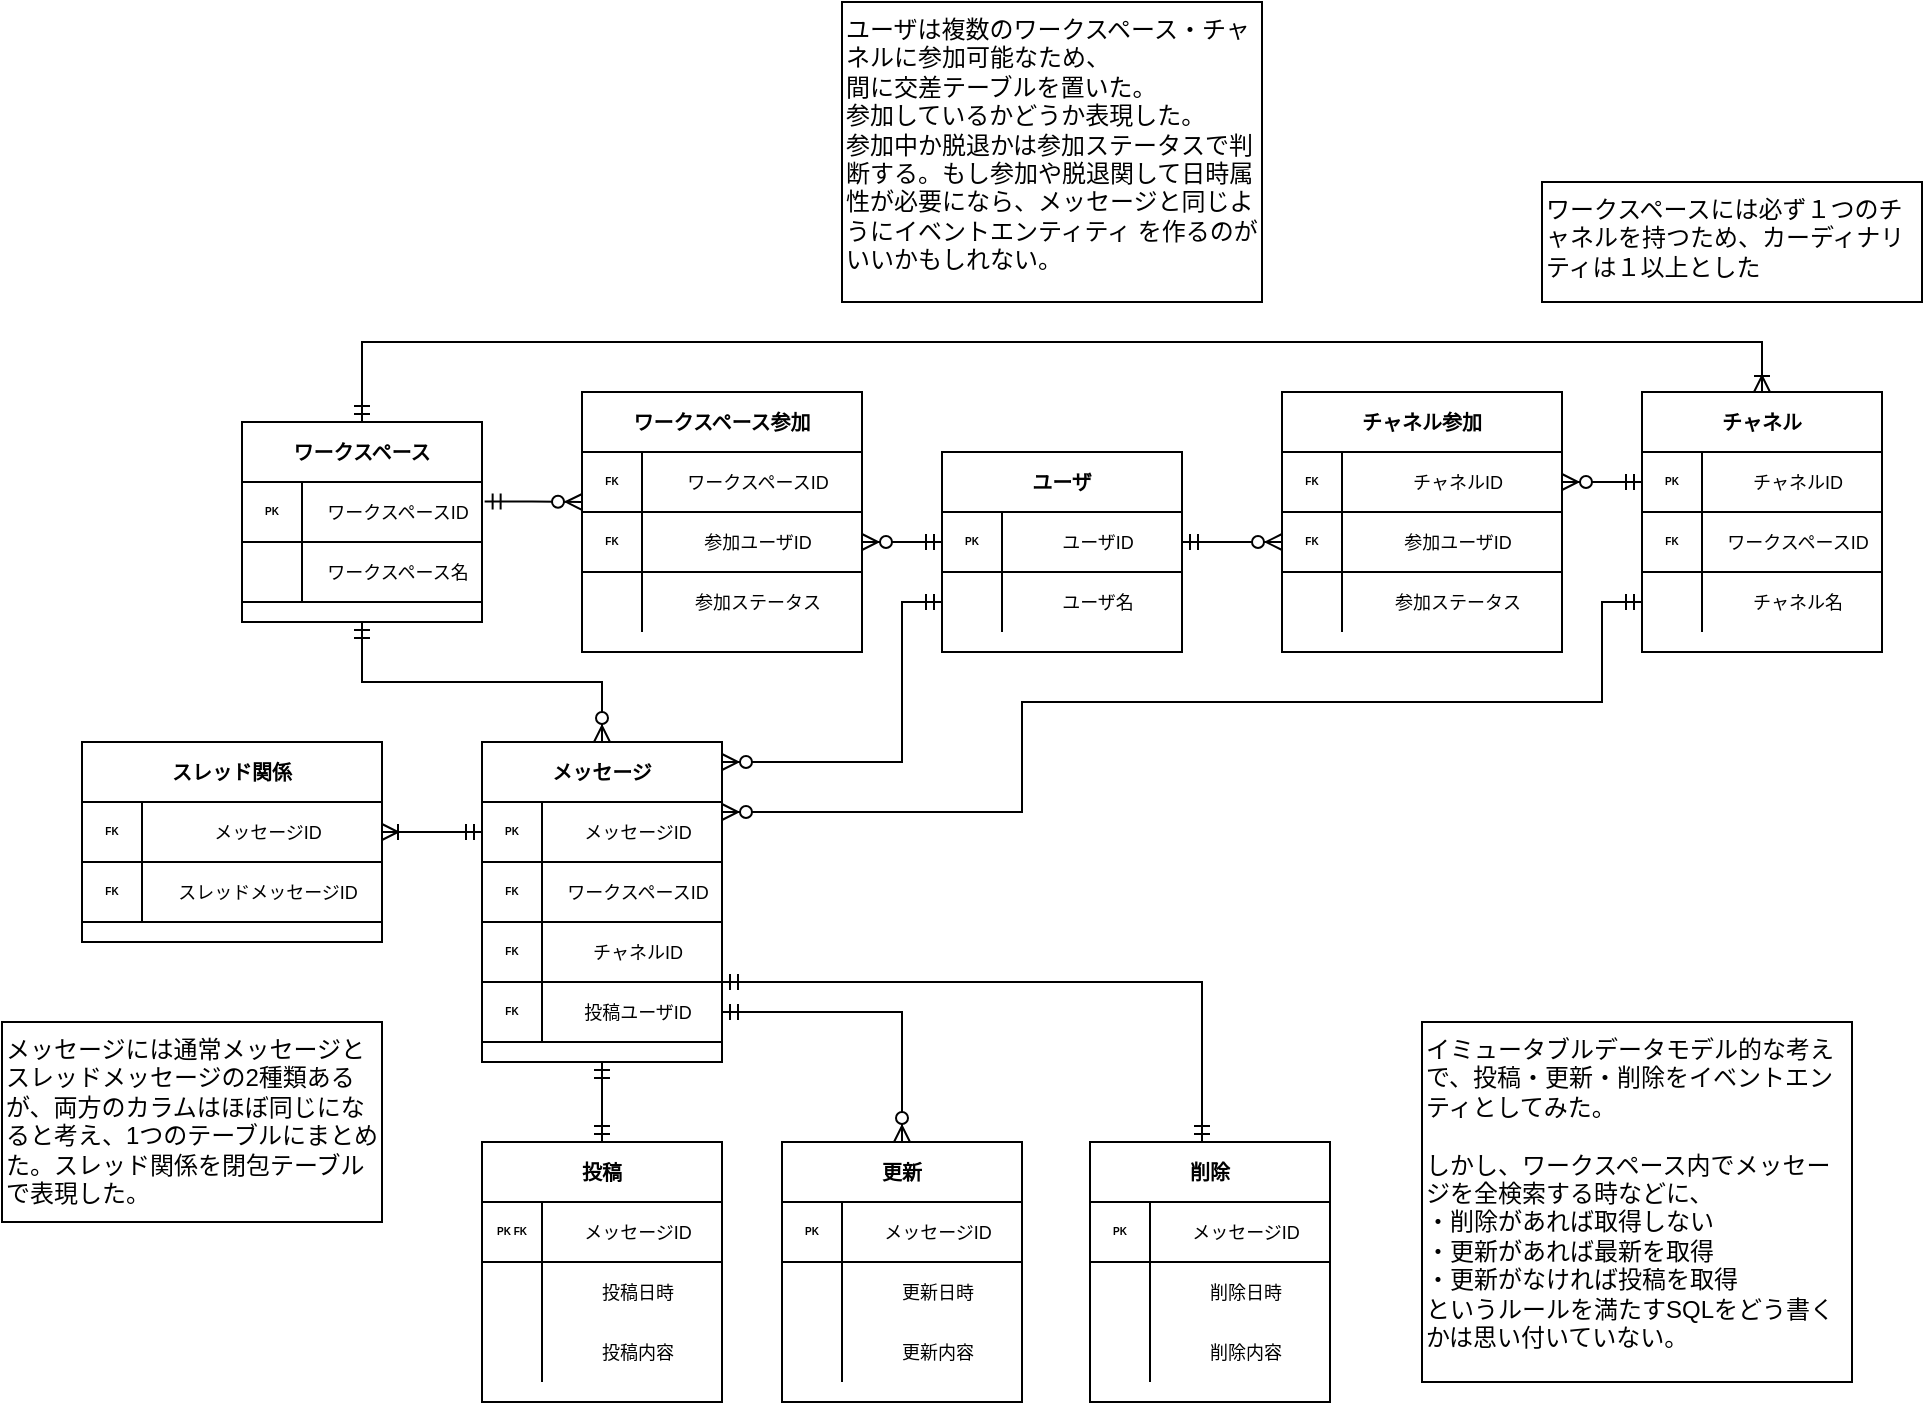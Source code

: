 <mxfile version="18.1.3" type="device"><diagram id="VzWQEuF8khyqXpDmON22" name="Page-1"><mxGraphModel dx="1940" dy="1824" grid="1" gridSize="10" guides="1" tooltips="1" connect="1" arrows="1" fold="1" page="1" pageScale="1" pageWidth="827" pageHeight="1169" math="0" shadow="0"><root><mxCell id="0"/><mxCell id="1" parent="0"/><mxCell id="t3q-S9oVA5xC2EnuXbvi-16" value="ユーザ" style="shape=table;startSize=30;container=1;collapsible=1;childLayout=tableLayout;fixedRows=1;rowLines=0;fontStyle=1;align=center;resizeLast=1;rounded=0;shadow=0;fontSize=10;strokeWidth=1;fillColor=default;gradientColor=#ffffff;gradientDirection=east;sketch=0;swimlaneLine=1;strokeColor=default;swimlaneFillColor=default;spacingTop=0;" parent="1" vertex="1"><mxGeometry x="280" y="55" width="120" height="100" as="geometry"><mxRectangle x="30" y="130" width="50" height="30" as="alternateBounds"/></mxGeometry></mxCell><mxCell id="t3q-S9oVA5xC2EnuXbvi-17" value="" style="shape=tableRow;horizontal=0;startSize=0;swimlaneHead=0;swimlaneBody=0;fillColor=none;collapsible=0;dropTarget=0;points=[[0,0.5],[1,0.5]];portConstraint=eastwest;top=0;left=0;right=0;bottom=1;rounded=0;shadow=0;fontSize=5;strokeWidth=1;align=center;" parent="t3q-S9oVA5xC2EnuXbvi-16" vertex="1"><mxGeometry y="30" width="120" height="30" as="geometry"/></mxCell><mxCell id="t3q-S9oVA5xC2EnuXbvi-18" value="PK" style="shape=partialRectangle;connectable=0;fillColor=none;top=0;left=0;bottom=0;right=0;fontStyle=1;overflow=hidden;rounded=0;shadow=0;fontSize=5;strokeWidth=1;" parent="t3q-S9oVA5xC2EnuXbvi-17" vertex="1"><mxGeometry width="30" height="30" as="geometry"><mxRectangle width="30" height="30" as="alternateBounds"/></mxGeometry></mxCell><mxCell id="t3q-S9oVA5xC2EnuXbvi-19" value="ユーザID" style="shape=partialRectangle;connectable=0;fillColor=none;top=0;left=0;bottom=0;right=0;align=center;spacingLeft=6;fontStyle=0;overflow=hidden;rounded=0;shadow=0;fontSize=9;strokeWidth=1;" parent="t3q-S9oVA5xC2EnuXbvi-17" vertex="1"><mxGeometry x="30" width="90" height="30" as="geometry"><mxRectangle width="90" height="30" as="alternateBounds"/></mxGeometry></mxCell><mxCell id="t3q-S9oVA5xC2EnuXbvi-20" value="" style="shape=tableRow;horizontal=0;startSize=0;swimlaneHead=0;swimlaneBody=0;fillColor=none;collapsible=0;dropTarget=0;points=[[0,0.5],[1,0.5]];portConstraint=eastwest;top=0;left=0;right=0;bottom=0;rounded=0;shadow=0;fontSize=5;strokeWidth=1;" parent="t3q-S9oVA5xC2EnuXbvi-16" vertex="1"><mxGeometry y="60" width="120" height="30" as="geometry"/></mxCell><mxCell id="t3q-S9oVA5xC2EnuXbvi-21" value="" style="shape=partialRectangle;connectable=0;fillColor=none;top=0;left=0;bottom=0;right=0;editable=1;overflow=hidden;rounded=0;shadow=0;fontSize=5;strokeWidth=1;" parent="t3q-S9oVA5xC2EnuXbvi-20" vertex="1"><mxGeometry width="30" height="30" as="geometry"><mxRectangle width="30" height="30" as="alternateBounds"/></mxGeometry></mxCell><mxCell id="t3q-S9oVA5xC2EnuXbvi-22" value="ユーザ名" style="shape=partialRectangle;connectable=0;fillColor=none;top=0;left=0;bottom=0;right=0;align=center;spacingLeft=6;overflow=hidden;rounded=0;shadow=0;fontSize=9;strokeWidth=1;" parent="t3q-S9oVA5xC2EnuXbvi-20" vertex="1"><mxGeometry x="30" width="90" height="30" as="geometry"><mxRectangle width="90" height="30" as="alternateBounds"/></mxGeometry></mxCell><mxCell id="t3q-S9oVA5xC2EnuXbvi-26" value="ワークスペース" style="shape=table;startSize=30;container=1;collapsible=1;childLayout=tableLayout;fixedRows=1;rowLines=0;fontStyle=1;align=center;resizeLast=1;rounded=0;shadow=0;fontSize=10;strokeWidth=1;fillColor=default;gradientColor=#ffffff;gradientDirection=east;sketch=0;swimlaneLine=1;strokeColor=default;swimlaneFillColor=default;spacingTop=0;" parent="1" vertex="1"><mxGeometry x="-70" y="40" width="120" height="100" as="geometry"><mxRectangle x="30" y="130" width="50" height="30" as="alternateBounds"/></mxGeometry></mxCell><mxCell id="t3q-S9oVA5xC2EnuXbvi-27" value="" style="shape=tableRow;horizontal=0;startSize=0;swimlaneHead=0;swimlaneBody=0;fillColor=none;collapsible=0;dropTarget=0;points=[[0,0.5],[1,0.5]];portConstraint=eastwest;top=0;left=0;right=0;bottom=1;rounded=0;shadow=0;fontSize=5;strokeWidth=1;align=center;" parent="t3q-S9oVA5xC2EnuXbvi-26" vertex="1"><mxGeometry y="30" width="120" height="30" as="geometry"/></mxCell><mxCell id="t3q-S9oVA5xC2EnuXbvi-28" value="PK" style="shape=partialRectangle;connectable=0;fillColor=none;top=0;left=0;bottom=0;right=0;fontStyle=1;overflow=hidden;rounded=0;shadow=0;fontSize=5;strokeWidth=1;" parent="t3q-S9oVA5xC2EnuXbvi-27" vertex="1"><mxGeometry width="30" height="30" as="geometry"><mxRectangle width="30" height="30" as="alternateBounds"/></mxGeometry></mxCell><mxCell id="t3q-S9oVA5xC2EnuXbvi-29" value="ワークスペースID" style="shape=partialRectangle;connectable=0;fillColor=none;top=0;left=0;bottom=0;right=0;align=center;spacingLeft=6;fontStyle=0;overflow=hidden;rounded=0;shadow=0;fontSize=9;strokeWidth=1;" parent="t3q-S9oVA5xC2EnuXbvi-27" vertex="1"><mxGeometry x="30" width="90" height="30" as="geometry"><mxRectangle width="90" height="30" as="alternateBounds"/></mxGeometry></mxCell><mxCell id="t3q-S9oVA5xC2EnuXbvi-30" style="shape=tableRow;horizontal=0;startSize=0;swimlaneHead=0;swimlaneBody=0;fillColor=none;collapsible=0;dropTarget=0;points=[[0,0.5],[1,0.5]];portConstraint=eastwest;top=0;left=0;right=0;bottom=1;rounded=0;shadow=0;fontSize=5;strokeWidth=1;align=center;" parent="t3q-S9oVA5xC2EnuXbvi-26" vertex="1"><mxGeometry y="60" width="120" height="30" as="geometry"/></mxCell><mxCell id="t3q-S9oVA5xC2EnuXbvi-31" value="" style="shape=partialRectangle;connectable=0;fillColor=none;top=0;left=0;bottom=0;right=0;fontStyle=1;overflow=hidden;rounded=0;shadow=0;fontSize=5;strokeWidth=1;" parent="t3q-S9oVA5xC2EnuXbvi-30" vertex="1"><mxGeometry width="30" height="30" as="geometry"><mxRectangle width="30" height="30" as="alternateBounds"/></mxGeometry></mxCell><mxCell id="t3q-S9oVA5xC2EnuXbvi-32" value="ワークスペース名" style="shape=partialRectangle;connectable=0;fillColor=none;top=0;left=0;bottom=0;right=0;align=center;spacingLeft=6;fontStyle=0;overflow=hidden;rounded=0;shadow=0;fontSize=9;strokeWidth=1;" parent="t3q-S9oVA5xC2EnuXbvi-30" vertex="1"><mxGeometry x="30" width="90" height="30" as="geometry"><mxRectangle width="90" height="30" as="alternateBounds"/></mxGeometry></mxCell><mxCell id="t3q-S9oVA5xC2EnuXbvi-42" value="チャネル" style="shape=table;startSize=30;container=1;collapsible=1;childLayout=tableLayout;fixedRows=1;rowLines=0;fontStyle=1;align=center;resizeLast=1;rounded=0;shadow=0;fontSize=10;strokeWidth=1;fillColor=default;gradientColor=#ffffff;gradientDirection=east;sketch=0;swimlaneLine=1;strokeColor=default;swimlaneFillColor=default;spacingTop=0;" parent="1" vertex="1"><mxGeometry x="630" y="25" width="120" height="130" as="geometry"><mxRectangle x="30" y="130" width="50" height="30" as="alternateBounds"/></mxGeometry></mxCell><mxCell id="t3q-S9oVA5xC2EnuXbvi-43" value="" style="shape=tableRow;horizontal=0;startSize=0;swimlaneHead=0;swimlaneBody=0;fillColor=none;collapsible=0;dropTarget=0;points=[[0,0.5],[1,0.5]];portConstraint=eastwest;top=0;left=0;right=0;bottom=1;rounded=0;shadow=0;fontSize=5;strokeWidth=1;align=center;" parent="t3q-S9oVA5xC2EnuXbvi-42" vertex="1"><mxGeometry y="30" width="120" height="30" as="geometry"/></mxCell><mxCell id="t3q-S9oVA5xC2EnuXbvi-44" value="PK" style="shape=partialRectangle;connectable=0;fillColor=none;top=0;left=0;bottom=0;right=0;fontStyle=1;overflow=hidden;rounded=0;shadow=0;fontSize=5;strokeWidth=1;" parent="t3q-S9oVA5xC2EnuXbvi-43" vertex="1"><mxGeometry width="30" height="30" as="geometry"><mxRectangle width="30" height="30" as="alternateBounds"/></mxGeometry></mxCell><mxCell id="t3q-S9oVA5xC2EnuXbvi-45" value="チャネルID" style="shape=partialRectangle;connectable=0;fillColor=none;top=0;left=0;bottom=0;right=0;align=center;spacingLeft=6;fontStyle=0;overflow=hidden;rounded=0;shadow=0;fontSize=9;strokeWidth=1;" parent="t3q-S9oVA5xC2EnuXbvi-43" vertex="1"><mxGeometry x="30" width="90" height="30" as="geometry"><mxRectangle width="90" height="30" as="alternateBounds"/></mxGeometry></mxCell><mxCell id="4SpFPrn1VUqxIHYEv9hC-54" value="" style="shape=tableRow;horizontal=0;startSize=0;swimlaneHead=0;swimlaneBody=0;fillColor=none;collapsible=0;dropTarget=0;points=[[0,0.5],[1,0.5]];portConstraint=eastwest;top=0;left=0;right=0;bottom=1;rounded=0;shadow=0;fontSize=5;strokeWidth=1;align=center;" parent="t3q-S9oVA5xC2EnuXbvi-42" vertex="1"><mxGeometry y="60" width="120" height="30" as="geometry"/></mxCell><mxCell id="4SpFPrn1VUqxIHYEv9hC-55" value="FK" style="shape=partialRectangle;connectable=0;fillColor=none;top=0;left=0;bottom=0;right=0;fontStyle=1;overflow=hidden;rounded=0;shadow=0;fontSize=5;strokeWidth=1;" parent="4SpFPrn1VUqxIHYEv9hC-54" vertex="1"><mxGeometry width="30" height="30" as="geometry"><mxRectangle width="30" height="30" as="alternateBounds"/></mxGeometry></mxCell><mxCell id="4SpFPrn1VUqxIHYEv9hC-56" value="ワークスペースID" style="shape=partialRectangle;connectable=0;fillColor=none;top=0;left=0;bottom=0;right=0;align=center;spacingLeft=6;fontStyle=0;overflow=hidden;rounded=0;shadow=0;fontSize=9;strokeWidth=1;" parent="4SpFPrn1VUqxIHYEv9hC-54" vertex="1"><mxGeometry x="30" width="90" height="30" as="geometry"><mxRectangle width="90" height="30" as="alternateBounds"/></mxGeometry></mxCell><mxCell id="t3q-S9oVA5xC2EnuXbvi-49" value="" style="shape=tableRow;horizontal=0;startSize=0;swimlaneHead=0;swimlaneBody=0;fillColor=none;collapsible=0;dropTarget=0;points=[[0,0.5],[1,0.5]];portConstraint=eastwest;top=0;left=0;right=0;bottom=0;rounded=0;shadow=0;fontSize=5;strokeWidth=1;" parent="t3q-S9oVA5xC2EnuXbvi-42" vertex="1"><mxGeometry y="90" width="120" height="30" as="geometry"/></mxCell><mxCell id="t3q-S9oVA5xC2EnuXbvi-50" value="" style="shape=partialRectangle;connectable=0;fillColor=none;top=0;left=0;bottom=0;right=0;editable=1;overflow=hidden;rounded=0;shadow=0;fontSize=5;strokeWidth=1;" parent="t3q-S9oVA5xC2EnuXbvi-49" vertex="1"><mxGeometry width="30" height="30" as="geometry"><mxRectangle width="30" height="30" as="alternateBounds"/></mxGeometry></mxCell><mxCell id="t3q-S9oVA5xC2EnuXbvi-51" value="チャネル名" style="shape=partialRectangle;connectable=0;fillColor=none;top=0;left=0;bottom=0;right=0;align=center;spacingLeft=6;overflow=hidden;rounded=0;shadow=0;fontSize=9;strokeWidth=1;" parent="t3q-S9oVA5xC2EnuXbvi-49" vertex="1"><mxGeometry x="30" width="90" height="30" as="geometry"><mxRectangle width="90" height="30" as="alternateBounds"/></mxGeometry></mxCell><mxCell id="4SpFPrn1VUqxIHYEv9hC-25" value="メッセージ" style="shape=table;startSize=30;container=1;collapsible=1;childLayout=tableLayout;fixedRows=1;rowLines=0;fontStyle=1;align=center;resizeLast=1;rounded=0;shadow=0;fontSize=10;strokeWidth=1;fillColor=default;gradientColor=#ffffff;gradientDirection=east;sketch=0;swimlaneLine=1;strokeColor=default;swimlaneFillColor=default;spacingTop=0;right=0;" parent="1" vertex="1"><mxGeometry x="50" y="200" width="120" height="160" as="geometry"><mxRectangle x="30" y="130" width="50" height="30" as="alternateBounds"/></mxGeometry></mxCell><mxCell id="4SpFPrn1VUqxIHYEv9hC-26" value="" style="shape=tableRow;horizontal=0;startSize=0;swimlaneHead=0;swimlaneBody=0;fillColor=none;collapsible=0;dropTarget=0;points=[[0,0.5],[1,0.5]];portConstraint=eastwest;top=0;left=0;right=0;bottom=1;rounded=0;shadow=0;fontSize=5;strokeWidth=1;align=center;" parent="4SpFPrn1VUqxIHYEv9hC-25" vertex="1"><mxGeometry y="30" width="120" height="30" as="geometry"/></mxCell><mxCell id="4SpFPrn1VUqxIHYEv9hC-27" value="PK" style="shape=partialRectangle;connectable=0;fillColor=none;top=0;left=0;bottom=0;right=0;fontStyle=1;overflow=hidden;rounded=0;shadow=0;fontSize=5;strokeWidth=1;" parent="4SpFPrn1VUqxIHYEv9hC-26" vertex="1"><mxGeometry width="30" height="30" as="geometry"><mxRectangle width="30" height="30" as="alternateBounds"/></mxGeometry></mxCell><mxCell id="4SpFPrn1VUqxIHYEv9hC-28" value="メッセージID" style="shape=partialRectangle;connectable=0;fillColor=none;top=0;left=0;bottom=0;right=0;align=center;spacingLeft=6;fontStyle=0;overflow=hidden;rounded=0;shadow=0;fontSize=9;strokeWidth=1;" parent="4SpFPrn1VUqxIHYEv9hC-26" vertex="1"><mxGeometry x="30" width="90" height="30" as="geometry"><mxRectangle width="90" height="30" as="alternateBounds"/></mxGeometry></mxCell><mxCell id="4SpFPrn1VUqxIHYEv9hC-47" value="" style="shape=tableRow;horizontal=0;startSize=0;swimlaneHead=0;swimlaneBody=0;fillColor=none;collapsible=0;dropTarget=0;points=[[0,0.5],[1,0.5]];portConstraint=eastwest;top=0;left=0;right=0;bottom=1;rounded=0;shadow=0;fontSize=5;strokeWidth=1;align=center;" parent="4SpFPrn1VUqxIHYEv9hC-25" vertex="1"><mxGeometry y="60" width="120" height="30" as="geometry"/></mxCell><mxCell id="4SpFPrn1VUqxIHYEv9hC-48" value="FK" style="shape=partialRectangle;connectable=0;fillColor=none;top=0;left=0;bottom=0;right=0;fontStyle=1;overflow=hidden;rounded=0;shadow=0;fontSize=5;strokeWidth=1;" parent="4SpFPrn1VUqxIHYEv9hC-47" vertex="1"><mxGeometry width="30" height="30" as="geometry"><mxRectangle width="30" height="30" as="alternateBounds"/></mxGeometry></mxCell><mxCell id="4SpFPrn1VUqxIHYEv9hC-49" value="ワークスペースID" style="shape=partialRectangle;connectable=0;fillColor=none;top=0;left=0;bottom=0;right=0;align=center;spacingLeft=6;fontStyle=0;overflow=hidden;rounded=0;shadow=0;fontSize=9;strokeWidth=1;" parent="4SpFPrn1VUqxIHYEv9hC-47" vertex="1"><mxGeometry x="30" width="90" height="30" as="geometry"><mxRectangle width="90" height="30" as="alternateBounds"/></mxGeometry></mxCell><mxCell id="4SpFPrn1VUqxIHYEv9hC-50" value="" style="shape=tableRow;horizontal=0;startSize=0;swimlaneHead=0;swimlaneBody=0;fillColor=none;collapsible=0;dropTarget=0;points=[[0,0.5],[1,0.5]];portConstraint=eastwest;top=0;left=0;right=0;bottom=1;rounded=0;shadow=0;fontSize=5;strokeWidth=1;align=center;" parent="4SpFPrn1VUqxIHYEv9hC-25" vertex="1"><mxGeometry y="90" width="120" height="30" as="geometry"/></mxCell><mxCell id="4SpFPrn1VUqxIHYEv9hC-51" value="FK" style="shape=partialRectangle;connectable=0;fillColor=none;top=0;left=0;bottom=0;right=0;fontStyle=1;overflow=hidden;rounded=0;shadow=0;fontSize=5;strokeWidth=1;" parent="4SpFPrn1VUqxIHYEv9hC-50" vertex="1"><mxGeometry width="30" height="30" as="geometry"><mxRectangle width="30" height="30" as="alternateBounds"/></mxGeometry></mxCell><mxCell id="4SpFPrn1VUqxIHYEv9hC-52" value="チャネルID" style="shape=partialRectangle;connectable=0;fillColor=none;top=0;left=0;bottom=0;right=0;align=center;spacingLeft=6;fontStyle=0;overflow=hidden;rounded=0;shadow=0;fontSize=9;strokeWidth=1;" parent="4SpFPrn1VUqxIHYEv9hC-50" vertex="1"><mxGeometry x="30" width="90" height="30" as="geometry"><mxRectangle width="90" height="30" as="alternateBounds"/></mxGeometry></mxCell><mxCell id="4SpFPrn1VUqxIHYEv9hC-29" style="shape=tableRow;horizontal=0;startSize=0;swimlaneHead=0;swimlaneBody=0;fillColor=none;collapsible=0;dropTarget=0;points=[[0,0.5],[1,0.5]];portConstraint=eastwest;top=0;left=0;right=0;bottom=1;rounded=0;shadow=0;fontSize=5;strokeWidth=1;align=center;" parent="4SpFPrn1VUqxIHYEv9hC-25" vertex="1"><mxGeometry y="120" width="120" height="30" as="geometry"/></mxCell><mxCell id="4SpFPrn1VUqxIHYEv9hC-30" value="FK" style="shape=partialRectangle;connectable=0;fillColor=none;top=0;left=0;bottom=0;right=0;fontStyle=1;overflow=hidden;rounded=0;shadow=0;fontSize=5;strokeWidth=1;" parent="4SpFPrn1VUqxIHYEv9hC-29" vertex="1"><mxGeometry width="30" height="30" as="geometry"><mxRectangle width="30" height="30" as="alternateBounds"/></mxGeometry></mxCell><mxCell id="4SpFPrn1VUqxIHYEv9hC-31" value="投稿ユーザID" style="shape=partialRectangle;connectable=0;fillColor=none;top=0;left=0;bottom=0;right=0;align=center;spacingLeft=6;fontStyle=0;overflow=hidden;rounded=0;shadow=0;fontSize=9;strokeWidth=1;" parent="4SpFPrn1VUqxIHYEv9hC-29" vertex="1"><mxGeometry x="30" width="90" height="30" as="geometry"><mxRectangle width="90" height="30" as="alternateBounds"/></mxGeometry></mxCell><mxCell id="4SpFPrn1VUqxIHYEv9hC-57" value="ワークスペース参加" style="shape=table;startSize=30;container=1;collapsible=1;childLayout=tableLayout;fixedRows=1;rowLines=0;fontStyle=1;align=center;resizeLast=1;rounded=0;shadow=0;fontSize=10;strokeWidth=1;fillColor=default;gradientColor=#ffffff;gradientDirection=east;sketch=0;swimlaneLine=1;strokeColor=default;swimlaneFillColor=default;spacingTop=0;" parent="1" vertex="1"><mxGeometry x="100" y="25" width="140" height="130" as="geometry"><mxRectangle x="30" y="130" width="50" height="30" as="alternateBounds"/></mxGeometry></mxCell><mxCell id="4SpFPrn1VUqxIHYEv9hC-73" value="" style="shape=tableRow;horizontal=0;startSize=0;swimlaneHead=0;swimlaneBody=0;fillColor=none;collapsible=0;dropTarget=0;points=[[0,0.5],[1,0.5]];portConstraint=eastwest;top=0;left=0;right=0;bottom=1;rounded=0;shadow=0;fontSize=5;strokeWidth=1;align=center;" parent="4SpFPrn1VUqxIHYEv9hC-57" vertex="1"><mxGeometry y="30" width="140" height="30" as="geometry"/></mxCell><mxCell id="4SpFPrn1VUqxIHYEv9hC-74" value="FK" style="shape=partialRectangle;connectable=0;fillColor=none;top=0;left=0;bottom=0;right=0;fontStyle=1;overflow=hidden;rounded=0;shadow=0;fontSize=5;strokeWidth=1;" parent="4SpFPrn1VUqxIHYEv9hC-73" vertex="1"><mxGeometry width="30" height="30" as="geometry"><mxRectangle width="30" height="30" as="alternateBounds"/></mxGeometry></mxCell><mxCell id="4SpFPrn1VUqxIHYEv9hC-75" value="ワークスペースID" style="shape=partialRectangle;connectable=0;fillColor=none;top=0;left=0;bottom=0;right=0;align=center;spacingLeft=6;fontStyle=0;overflow=hidden;rounded=0;shadow=0;fontSize=9;strokeWidth=1;" parent="4SpFPrn1VUqxIHYEv9hC-73" vertex="1"><mxGeometry x="30" width="110" height="30" as="geometry"><mxRectangle width="110" height="30" as="alternateBounds"/></mxGeometry></mxCell><mxCell id="4SpFPrn1VUqxIHYEv9hC-58" value="" style="shape=tableRow;horizontal=0;startSize=0;swimlaneHead=0;swimlaneBody=0;fillColor=none;collapsible=0;dropTarget=0;points=[[0,0.5],[1,0.5]];portConstraint=eastwest;top=0;left=0;right=0;bottom=1;rounded=0;shadow=0;fontSize=5;strokeWidth=1;align=center;" parent="4SpFPrn1VUqxIHYEv9hC-57" vertex="1"><mxGeometry y="60" width="140" height="30" as="geometry"/></mxCell><mxCell id="4SpFPrn1VUqxIHYEv9hC-59" value="FK" style="shape=partialRectangle;connectable=0;fillColor=none;top=0;left=0;bottom=0;right=0;fontStyle=1;overflow=hidden;rounded=0;shadow=0;fontSize=5;strokeWidth=1;" parent="4SpFPrn1VUqxIHYEv9hC-58" vertex="1"><mxGeometry width="30" height="30" as="geometry"><mxRectangle width="30" height="30" as="alternateBounds"/></mxGeometry></mxCell><mxCell id="4SpFPrn1VUqxIHYEv9hC-60" value="参加ユーザID" style="shape=partialRectangle;connectable=0;fillColor=none;top=0;left=0;bottom=0;right=0;align=center;spacingLeft=6;fontStyle=0;overflow=hidden;rounded=0;shadow=0;fontSize=9;strokeWidth=1;" parent="4SpFPrn1VUqxIHYEv9hC-58" vertex="1"><mxGeometry x="30" width="110" height="30" as="geometry"><mxRectangle width="110" height="30" as="alternateBounds"/></mxGeometry></mxCell><mxCell id="4SpFPrn1VUqxIHYEv9hC-64" value="" style="shape=tableRow;horizontal=0;startSize=0;swimlaneHead=0;swimlaneBody=0;fillColor=none;collapsible=0;dropTarget=0;points=[[0,0.5],[1,0.5]];portConstraint=eastwest;top=0;left=0;right=0;bottom=0;rounded=0;shadow=0;fontSize=5;strokeWidth=1;" parent="4SpFPrn1VUqxIHYEv9hC-57" vertex="1"><mxGeometry y="90" width="140" height="30" as="geometry"/></mxCell><mxCell id="4SpFPrn1VUqxIHYEv9hC-65" value="" style="shape=partialRectangle;connectable=0;fillColor=none;top=0;left=0;bottom=0;right=0;editable=1;overflow=hidden;rounded=0;shadow=0;fontSize=5;strokeWidth=1;" parent="4SpFPrn1VUqxIHYEv9hC-64" vertex="1"><mxGeometry width="30" height="30" as="geometry"><mxRectangle width="30" height="30" as="alternateBounds"/></mxGeometry></mxCell><mxCell id="4SpFPrn1VUqxIHYEv9hC-66" value="参加ステータス" style="shape=partialRectangle;connectable=0;fillColor=none;top=0;left=0;bottom=0;right=0;align=center;spacingLeft=6;overflow=hidden;rounded=0;shadow=0;fontSize=9;strokeWidth=1;" parent="4SpFPrn1VUqxIHYEv9hC-64" vertex="1"><mxGeometry x="30" width="110" height="30" as="geometry"><mxRectangle width="110" height="30" as="alternateBounds"/></mxGeometry></mxCell><mxCell id="4SpFPrn1VUqxIHYEv9hC-78" value="チャネル参加" style="shape=table;startSize=30;container=1;collapsible=1;childLayout=tableLayout;fixedRows=1;rowLines=0;fontStyle=1;align=center;resizeLast=1;rounded=0;shadow=0;fontSize=10;strokeWidth=1;fillColor=default;gradientColor=#ffffff;gradientDirection=east;sketch=0;swimlaneLine=1;strokeColor=default;swimlaneFillColor=default;spacingTop=0;" parent="1" vertex="1"><mxGeometry x="450" y="25" width="140" height="130" as="geometry"><mxRectangle x="30" y="130" width="50" height="30" as="alternateBounds"/></mxGeometry></mxCell><mxCell id="4SpFPrn1VUqxIHYEv9hC-79" value="" style="shape=tableRow;horizontal=0;startSize=0;swimlaneHead=0;swimlaneBody=0;fillColor=none;collapsible=0;dropTarget=0;points=[[0,0.5],[1,0.5]];portConstraint=eastwest;top=0;left=0;right=0;bottom=1;rounded=0;shadow=0;fontSize=5;strokeWidth=1;align=center;" parent="4SpFPrn1VUqxIHYEv9hC-78" vertex="1"><mxGeometry y="30" width="140" height="30" as="geometry"/></mxCell><mxCell id="4SpFPrn1VUqxIHYEv9hC-80" value="FK" style="shape=partialRectangle;connectable=0;fillColor=none;top=0;left=0;bottom=0;right=0;fontStyle=1;overflow=hidden;rounded=0;shadow=0;fontSize=5;strokeWidth=1;" parent="4SpFPrn1VUqxIHYEv9hC-79" vertex="1"><mxGeometry width="30" height="30" as="geometry"><mxRectangle width="30" height="30" as="alternateBounds"/></mxGeometry></mxCell><mxCell id="4SpFPrn1VUqxIHYEv9hC-81" value="チャネルID" style="shape=partialRectangle;connectable=0;fillColor=none;top=0;left=0;bottom=0;right=0;align=center;spacingLeft=6;fontStyle=0;overflow=hidden;rounded=0;shadow=0;fontSize=9;strokeWidth=1;" parent="4SpFPrn1VUqxIHYEv9hC-79" vertex="1"><mxGeometry x="30" width="110" height="30" as="geometry"><mxRectangle width="110" height="30" as="alternateBounds"/></mxGeometry></mxCell><mxCell id="4SpFPrn1VUqxIHYEv9hC-82" value="" style="shape=tableRow;horizontal=0;startSize=0;swimlaneHead=0;swimlaneBody=0;fillColor=none;collapsible=0;dropTarget=0;points=[[0,0.5],[1,0.5]];portConstraint=eastwest;top=0;left=0;right=0;bottom=1;rounded=0;shadow=0;fontSize=5;strokeWidth=1;align=center;" parent="4SpFPrn1VUqxIHYEv9hC-78" vertex="1"><mxGeometry y="60" width="140" height="30" as="geometry"/></mxCell><mxCell id="4SpFPrn1VUqxIHYEv9hC-83" value="FK" style="shape=partialRectangle;connectable=0;fillColor=none;top=0;left=0;bottom=0;right=0;fontStyle=1;overflow=hidden;rounded=0;shadow=0;fontSize=5;strokeWidth=1;" parent="4SpFPrn1VUqxIHYEv9hC-82" vertex="1"><mxGeometry width="30" height="30" as="geometry"><mxRectangle width="30" height="30" as="alternateBounds"/></mxGeometry></mxCell><mxCell id="4SpFPrn1VUqxIHYEv9hC-84" value="参加ユーザID" style="shape=partialRectangle;connectable=0;fillColor=none;top=0;left=0;bottom=0;right=0;align=center;spacingLeft=6;fontStyle=0;overflow=hidden;rounded=0;shadow=0;fontSize=9;strokeWidth=1;" parent="4SpFPrn1VUqxIHYEv9hC-82" vertex="1"><mxGeometry x="30" width="110" height="30" as="geometry"><mxRectangle width="110" height="30" as="alternateBounds"/></mxGeometry></mxCell><mxCell id="4SpFPrn1VUqxIHYEv9hC-88" value="" style="shape=tableRow;horizontal=0;startSize=0;swimlaneHead=0;swimlaneBody=0;fillColor=none;collapsible=0;dropTarget=0;points=[[0,0.5],[1,0.5]];portConstraint=eastwest;top=0;left=0;right=0;bottom=0;rounded=0;shadow=0;fontSize=5;strokeWidth=1;" parent="4SpFPrn1VUqxIHYEv9hC-78" vertex="1"><mxGeometry y="90" width="140" height="30" as="geometry"/></mxCell><mxCell id="4SpFPrn1VUqxIHYEv9hC-89" value="" style="shape=partialRectangle;connectable=0;fillColor=none;top=0;left=0;bottom=0;right=0;editable=1;overflow=hidden;rounded=0;shadow=0;fontSize=5;strokeWidth=1;" parent="4SpFPrn1VUqxIHYEv9hC-88" vertex="1"><mxGeometry width="30" height="30" as="geometry"><mxRectangle width="30" height="30" as="alternateBounds"/></mxGeometry></mxCell><mxCell id="4SpFPrn1VUqxIHYEv9hC-90" value="参加ステータス" style="shape=partialRectangle;connectable=0;fillColor=none;top=0;left=0;bottom=0;right=0;align=center;spacingLeft=6;overflow=hidden;rounded=0;shadow=0;fontSize=9;strokeWidth=1;" parent="4SpFPrn1VUqxIHYEv9hC-88" vertex="1"><mxGeometry x="30" width="110" height="30" as="geometry"><mxRectangle width="110" height="30" as="alternateBounds"/></mxGeometry></mxCell><mxCell id="4SpFPrn1VUqxIHYEv9hC-146" value="ユーザは複数のワークスペース・チャネルに参加可能なため、&lt;br&gt;間に交差テーブルを置いた。&lt;br&gt;参加しているかどうか表現した。&lt;br&gt;参加中か脱退かは参加ステータスで判断する。もし参加や脱退関して日時属性が必要になら、メッセージと同じようにイベントエンティティ を作るのがいいかもしれない。" style="rounded=0;whiteSpace=wrap;html=1;labelBorderColor=none;strokeColor=default;strokeWidth=1;fillColor=#FFFFFF;align=left;verticalAlign=top;perimeterSpacing=0;" parent="1" vertex="1"><mxGeometry x="230" y="-170" width="210" height="150" as="geometry"/></mxCell><mxCell id="4SpFPrn1VUqxIHYEv9hC-147" value="" style="edgeStyle=orthogonalEdgeStyle;fontSize=12;html=1;endArrow=ERzeroToMany;startArrow=ERmandOne;rounded=0;shadow=0;elbow=vertical;entryX=1;entryY=0.5;entryDx=0;entryDy=0;exitX=0;exitY=0.5;exitDx=0;exitDy=0;" parent="1" source="t3q-S9oVA5xC2EnuXbvi-17" target="4SpFPrn1VUqxIHYEv9hC-58" edge="1"><mxGeometry width="100" height="100" relative="1" as="geometry"><mxPoint x="110" y="260" as="sourcePoint"/><mxPoint x="210" y="160" as="targetPoint"/><Array as="points"><mxPoint x="270" y="100"/><mxPoint x="270" y="100"/></Array></mxGeometry></mxCell><mxCell id="4SpFPrn1VUqxIHYEv9hC-148" value="" style="edgeStyle=orthogonalEdgeStyle;fontSize=12;html=1;endArrow=ERzeroToMany;startArrow=ERmandOne;rounded=0;shadow=0;elbow=vertical;entryX=0;entryY=0.833;entryDx=0;entryDy=0;entryPerimeter=0;exitX=1.011;exitY=0.326;exitDx=0;exitDy=0;exitPerimeter=0;" parent="1" source="t3q-S9oVA5xC2EnuXbvi-27" target="4SpFPrn1VUqxIHYEv9hC-73" edge="1"><mxGeometry width="100" height="100" relative="1" as="geometry"><mxPoint x="80" y="80" as="sourcePoint"/><mxPoint x="2.1" y="-31.99" as="targetPoint"/></mxGeometry></mxCell><mxCell id="4SpFPrn1VUqxIHYEv9hC-150" value="" style="edgeStyle=orthogonalEdgeStyle;fontSize=12;html=1;endArrow=ERzeroToMany;startArrow=ERmandOne;rounded=0;shadow=0;elbow=vertical;entryX=0;entryY=0.5;entryDx=0;entryDy=0;exitX=1;exitY=0.5;exitDx=0;exitDy=0;" parent="1" source="t3q-S9oVA5xC2EnuXbvi-17" target="4SpFPrn1VUqxIHYEv9hC-82" edge="1"><mxGeometry width="100" height="100" relative="1" as="geometry"><mxPoint x="298.32" y="273.07" as="sourcePoint"/><mxPoint x="220.0" y="190.0" as="targetPoint"/></mxGeometry></mxCell><mxCell id="4SpFPrn1VUqxIHYEv9hC-97" value="スレッド関係" style="shape=table;startSize=30;container=1;collapsible=1;childLayout=tableLayout;fixedRows=1;rowLines=0;fontStyle=1;align=center;resizeLast=1;rounded=0;shadow=0;fontSize=10;strokeWidth=1;fillColor=default;gradientColor=#ffffff;gradientDirection=east;sketch=0;swimlaneLine=1;strokeColor=default;swimlaneFillColor=default;spacingTop=0;right=0;" parent="1" vertex="1"><mxGeometry x="-150" y="200" width="150" height="100" as="geometry"><mxRectangle x="30" y="130" width="50" height="30" as="alternateBounds"/></mxGeometry></mxCell><mxCell id="4SpFPrn1VUqxIHYEv9hC-98" value="" style="shape=tableRow;horizontal=0;startSize=0;swimlaneHead=0;swimlaneBody=0;fillColor=none;collapsible=0;dropTarget=0;points=[[0,0.5],[1,0.5]];portConstraint=eastwest;top=0;left=0;right=0;bottom=1;rounded=0;shadow=0;fontSize=5;strokeWidth=1;align=center;" parent="4SpFPrn1VUqxIHYEv9hC-97" vertex="1"><mxGeometry y="30" width="150" height="30" as="geometry"/></mxCell><mxCell id="4SpFPrn1VUqxIHYEv9hC-99" value="FK" style="shape=partialRectangle;connectable=0;fillColor=none;top=0;left=0;bottom=0;right=0;fontStyle=1;overflow=hidden;rounded=0;shadow=0;fontSize=5;strokeWidth=1;" parent="4SpFPrn1VUqxIHYEv9hC-98" vertex="1"><mxGeometry width="30" height="30" as="geometry"><mxRectangle width="30" height="30" as="alternateBounds"/></mxGeometry></mxCell><mxCell id="4SpFPrn1VUqxIHYEv9hC-100" value="メッセージID" style="shape=partialRectangle;connectable=0;fillColor=none;top=0;left=0;bottom=0;right=0;align=center;spacingLeft=6;fontStyle=0;overflow=hidden;rounded=0;shadow=0;fontSize=9;strokeWidth=1;" parent="4SpFPrn1VUqxIHYEv9hC-98" vertex="1"><mxGeometry x="30" width="120" height="30" as="geometry"><mxRectangle width="120" height="30" as="alternateBounds"/></mxGeometry></mxCell><mxCell id="4SpFPrn1VUqxIHYEv9hC-107" style="shape=tableRow;horizontal=0;startSize=0;swimlaneHead=0;swimlaneBody=0;fillColor=none;collapsible=0;dropTarget=0;points=[[0,0.5],[1,0.5]];portConstraint=eastwest;top=0;left=0;right=0;bottom=1;rounded=0;shadow=0;fontSize=5;strokeWidth=1;align=center;" parent="4SpFPrn1VUqxIHYEv9hC-97" vertex="1"><mxGeometry y="60" width="150" height="30" as="geometry"/></mxCell><mxCell id="4SpFPrn1VUqxIHYEv9hC-108" value="FK" style="shape=partialRectangle;connectable=0;fillColor=none;top=0;left=0;bottom=0;right=0;fontStyle=1;overflow=hidden;rounded=0;shadow=0;fontSize=5;strokeWidth=1;" parent="4SpFPrn1VUqxIHYEv9hC-107" vertex="1"><mxGeometry width="30" height="30" as="geometry"><mxRectangle width="30" height="30" as="alternateBounds"/></mxGeometry></mxCell><mxCell id="4SpFPrn1VUqxIHYEv9hC-109" value="スレッドメッセージID" style="shape=partialRectangle;connectable=0;fillColor=none;top=0;left=0;bottom=0;right=0;align=center;spacingLeft=6;fontStyle=0;overflow=hidden;rounded=0;shadow=0;fontSize=9;strokeWidth=1;" parent="4SpFPrn1VUqxIHYEv9hC-107" vertex="1"><mxGeometry x="30" width="120" height="30" as="geometry"><mxRectangle width="120" height="30" as="alternateBounds"/></mxGeometry></mxCell><mxCell id="4SpFPrn1VUqxIHYEv9hC-153" value="" style="edgeStyle=orthogonalEdgeStyle;fontSize=12;html=1;endArrow=ERzeroToMany;startArrow=ERmandOne;rounded=0;shadow=0;elbow=vertical;entryX=1;entryY=0.5;entryDx=0;entryDy=0;exitX=0;exitY=0.5;exitDx=0;exitDy=0;" parent="1" source="t3q-S9oVA5xC2EnuXbvi-43" target="4SpFPrn1VUqxIHYEv9hC-79" edge="1"><mxGeometry width="100" height="100" relative="1" as="geometry"><mxPoint x="610" y="80" as="sourcePoint"/><mxPoint x="660" y="80" as="targetPoint"/></mxGeometry></mxCell><mxCell id="4SpFPrn1VUqxIHYEv9hC-155" value="" style="edgeStyle=orthogonalEdgeStyle;fontSize=12;html=1;endArrow=ERzeroToMany;startArrow=ERmandOne;rounded=0;shadow=0;elbow=vertical;exitX=0.5;exitY=1;exitDx=0;exitDy=0;" parent="1" source="t3q-S9oVA5xC2EnuXbvi-26" target="4SpFPrn1VUqxIHYEv9hC-25" edge="1"><mxGeometry width="100" height="100" relative="1" as="geometry"><mxPoint x="-9.98" y="149.78" as="sourcePoint"/><mxPoint x="38.7" y="149.99" as="targetPoint"/><Array as="points"><mxPoint x="-10" y="170"/><mxPoint x="110" y="170"/></Array></mxGeometry></mxCell><mxCell id="4SpFPrn1VUqxIHYEv9hC-157" value="" style="edgeStyle=orthogonalEdgeStyle;fontSize=12;html=1;endArrow=ERzeroToMany;startArrow=ERmandOne;rounded=0;shadow=0;elbow=vertical;" parent="1" source="t3q-S9oVA5xC2EnuXbvi-20" target="4SpFPrn1VUqxIHYEv9hC-25" edge="1"><mxGeometry width="100" height="100" relative="1" as="geometry"><mxPoint x="320" y="180" as="sourcePoint"/><mxPoint x="290" y="150" as="targetPoint"/><Array as="points"><mxPoint x="260" y="130"/><mxPoint x="260" y="210"/></Array></mxGeometry></mxCell><mxCell id="4SpFPrn1VUqxIHYEv9hC-158" value="" style="edgeStyle=orthogonalEdgeStyle;fontSize=12;html=1;endArrow=ERzeroToMany;startArrow=ERmandOne;rounded=0;shadow=0;elbow=vertical;" parent="1" source="t3q-S9oVA5xC2EnuXbvi-49" target="4SpFPrn1VUqxIHYEv9hC-26" edge="1"><mxGeometry width="100" height="100" relative="1" as="geometry"><mxPoint x="290.0" y="155" as="sourcePoint"/><mxPoint x="180.0" y="235" as="targetPoint"/><Array as="points"><mxPoint x="610" y="130"/><mxPoint x="610" y="180"/><mxPoint x="320" y="180"/><mxPoint x="320" y="235"/></Array></mxGeometry></mxCell><mxCell id="4SpFPrn1VUqxIHYEv9hC-162" value="メッセージには通常メッセージとスレッドメッセージの2種類あるが、両方のカラムはほぼ同じになると考え、1つのテーブルにまとめた。スレッド関係を閉包テーブルで表現した。" style="rounded=0;whiteSpace=wrap;html=1;labelBorderColor=none;strokeColor=default;strokeWidth=1;fillColor=#FFFFFF;align=left;verticalAlign=top;" parent="1" vertex="1"><mxGeometry x="-190" y="340" width="190" height="100" as="geometry"/></mxCell><mxCell id="4SpFPrn1VUqxIHYEv9hC-163" value="イミュータブルデータモデル的な考えで、投稿・更新・削除をイベントエンティとしてみた。&lt;br&gt;&lt;br&gt;しかし、ワークスペース内でメッセージを全検索する時などに、&lt;br&gt;・削除があれば取得しない&lt;br&gt;・更新があれば最新を取得&lt;br&gt;・更新がなければ投稿を取得&lt;br&gt;というルールを満たすSQLをどう書くかは思い付いていない。" style="rounded=0;whiteSpace=wrap;html=1;labelBorderColor=none;strokeColor=default;strokeWidth=1;fillColor=#FFFFFF;align=left;verticalAlign=top;" parent="1" vertex="1"><mxGeometry x="520" y="340" width="215" height="180" as="geometry"/></mxCell><mxCell id="SPlGPrbBw5Y6CTb8SGbo-1" value="" style="edgeStyle=orthogonalEdgeStyle;fontSize=12;html=1;endArrow=ERoneToMany;startArrow=ERmandOne;rounded=0;exitX=0.5;exitY=0;exitDx=0;exitDy=0;" edge="1" parent="1" source="t3q-S9oVA5xC2EnuXbvi-26" target="t3q-S9oVA5xC2EnuXbvi-42"><mxGeometry width="100" height="100" relative="1" as="geometry"><mxPoint as="sourcePoint"/><mxPoint x="100" y="-100" as="targetPoint"/><Array as="points"><mxPoint x="-10"/><mxPoint x="690"/></Array></mxGeometry></mxCell><mxCell id="SPlGPrbBw5Y6CTb8SGbo-2" value="ワークスペースには必ず１つのチャネルを持つため、カーディナリティは１以上とした" style="rounded=0;whiteSpace=wrap;html=1;labelBorderColor=none;strokeColor=default;strokeWidth=1;fillColor=#FFFFFF;align=left;verticalAlign=top;" vertex="1" parent="1"><mxGeometry x="580" y="-80" width="190" height="60" as="geometry"/></mxCell><mxCell id="SPlGPrbBw5Y6CTb8SGbo-3" value="投稿" style="shape=table;startSize=30;container=1;collapsible=1;childLayout=tableLayout;fixedRows=1;rowLines=0;fontStyle=1;align=center;resizeLast=1;rounded=0;shadow=0;fontSize=10;strokeWidth=1;fillColor=default;gradientColor=#ffffff;gradientDirection=east;sketch=0;swimlaneLine=1;strokeColor=default;swimlaneFillColor=default;spacingTop=0;right=0;" vertex="1" parent="1"><mxGeometry x="50" y="400" width="120" height="130" as="geometry"><mxRectangle x="30" y="130" width="50" height="30" as="alternateBounds"/></mxGeometry></mxCell><mxCell id="SPlGPrbBw5Y6CTb8SGbo-4" value="" style="shape=tableRow;horizontal=0;startSize=0;swimlaneHead=0;swimlaneBody=0;fillColor=none;collapsible=0;dropTarget=0;points=[[0,0.5],[1,0.5]];portConstraint=eastwest;top=0;left=0;right=0;bottom=1;rounded=0;shadow=0;fontSize=5;strokeWidth=1;align=center;" vertex="1" parent="SPlGPrbBw5Y6CTb8SGbo-3"><mxGeometry y="30" width="120" height="30" as="geometry"/></mxCell><mxCell id="SPlGPrbBw5Y6CTb8SGbo-5" value="PK FK" style="shape=partialRectangle;connectable=0;fillColor=none;top=0;left=0;bottom=0;right=0;fontStyle=1;overflow=hidden;rounded=0;shadow=0;fontSize=5;strokeWidth=1;" vertex="1" parent="SPlGPrbBw5Y6CTb8SGbo-4"><mxGeometry width="30" height="30" as="geometry"><mxRectangle width="30" height="30" as="alternateBounds"/></mxGeometry></mxCell><mxCell id="SPlGPrbBw5Y6CTb8SGbo-6" value="メッセージID" style="shape=partialRectangle;connectable=0;fillColor=none;top=0;left=0;bottom=0;right=0;align=center;spacingLeft=6;fontStyle=0;overflow=hidden;rounded=0;shadow=0;fontSize=9;strokeWidth=1;" vertex="1" parent="SPlGPrbBw5Y6CTb8SGbo-4"><mxGeometry x="30" width="90" height="30" as="geometry"><mxRectangle width="90" height="30" as="alternateBounds"/></mxGeometry></mxCell><mxCell id="SPlGPrbBw5Y6CTb8SGbo-16" style="shape=tableRow;horizontal=0;startSize=0;swimlaneHead=0;swimlaneBody=0;fillColor=none;collapsible=0;dropTarget=0;points=[[0,0.5],[1,0.5]];portConstraint=eastwest;top=0;left=0;right=0;bottom=0;rounded=0;shadow=0;fontSize=5;strokeWidth=1;" vertex="1" parent="SPlGPrbBw5Y6CTb8SGbo-3"><mxGeometry y="60" width="120" height="30" as="geometry"/></mxCell><mxCell id="SPlGPrbBw5Y6CTb8SGbo-17" style="shape=partialRectangle;connectable=0;fillColor=none;top=0;left=0;bottom=0;right=0;editable=1;overflow=hidden;rounded=0;shadow=0;fontSize=5;strokeWidth=1;" vertex="1" parent="SPlGPrbBw5Y6CTb8SGbo-16"><mxGeometry width="30" height="30" as="geometry"><mxRectangle width="30" height="30" as="alternateBounds"/></mxGeometry></mxCell><mxCell id="SPlGPrbBw5Y6CTb8SGbo-18" value="投稿日時" style="shape=partialRectangle;connectable=0;fillColor=none;top=0;left=0;bottom=0;right=0;align=center;spacingLeft=6;overflow=hidden;rounded=0;shadow=0;fontSize=9;strokeWidth=1;" vertex="1" parent="SPlGPrbBw5Y6CTb8SGbo-16"><mxGeometry x="30" width="90" height="30" as="geometry"><mxRectangle width="90" height="30" as="alternateBounds"/></mxGeometry></mxCell><mxCell id="SPlGPrbBw5Y6CTb8SGbo-22" value="" style="shape=tableRow;horizontal=0;startSize=0;swimlaneHead=0;swimlaneBody=0;fillColor=none;collapsible=0;dropTarget=0;points=[[0,0.5],[1,0.5]];portConstraint=eastwest;top=0;left=0;right=0;bottom=0;rounded=0;shadow=0;fontSize=5;strokeWidth=1;" vertex="1" parent="SPlGPrbBw5Y6CTb8SGbo-3"><mxGeometry y="90" width="120" height="30" as="geometry"/></mxCell><mxCell id="SPlGPrbBw5Y6CTb8SGbo-23" value="" style="shape=partialRectangle;connectable=0;fillColor=none;top=0;left=0;bottom=0;right=0;editable=1;overflow=hidden;rounded=0;shadow=0;fontSize=5;strokeWidth=1;" vertex="1" parent="SPlGPrbBw5Y6CTb8SGbo-22"><mxGeometry width="30" height="30" as="geometry"><mxRectangle width="30" height="30" as="alternateBounds"/></mxGeometry></mxCell><mxCell id="SPlGPrbBw5Y6CTb8SGbo-24" value="投稿内容" style="shape=partialRectangle;connectable=0;fillColor=none;top=0;left=0;bottom=0;right=0;align=center;spacingLeft=6;overflow=hidden;rounded=0;shadow=0;fontSize=9;strokeWidth=1;" vertex="1" parent="SPlGPrbBw5Y6CTb8SGbo-22"><mxGeometry x="30" width="90" height="30" as="geometry"><mxRectangle width="90" height="30" as="alternateBounds"/></mxGeometry></mxCell><mxCell id="SPlGPrbBw5Y6CTb8SGbo-25" value="" style="edgeStyle=entityRelationEdgeStyle;fontSize=12;html=1;endArrow=ERoneToMany;startArrow=ERmandOne;rounded=0;" edge="1" parent="1" source="4SpFPrn1VUqxIHYEv9hC-26" target="4SpFPrn1VUqxIHYEv9hC-98"><mxGeometry width="100" height="100" relative="1" as="geometry"><mxPoint x="20" y="360" as="sourcePoint"/><mxPoint x="120" y="260" as="targetPoint"/></mxGeometry></mxCell><mxCell id="SPlGPrbBw5Y6CTb8SGbo-26" value="更新" style="shape=table;startSize=30;container=1;collapsible=1;childLayout=tableLayout;fixedRows=1;rowLines=0;fontStyle=1;align=center;resizeLast=1;rounded=0;shadow=0;fontSize=10;strokeWidth=1;fillColor=default;gradientColor=#ffffff;gradientDirection=east;sketch=0;swimlaneLine=1;strokeColor=default;swimlaneFillColor=default;spacingTop=0;right=0;" vertex="1" parent="1"><mxGeometry x="200" y="400" width="120" height="130" as="geometry"><mxRectangle x="30" y="130" width="50" height="30" as="alternateBounds"/></mxGeometry></mxCell><mxCell id="SPlGPrbBw5Y6CTb8SGbo-27" value="" style="shape=tableRow;horizontal=0;startSize=0;swimlaneHead=0;swimlaneBody=0;fillColor=none;collapsible=0;dropTarget=0;points=[[0,0.5],[1,0.5]];portConstraint=eastwest;top=0;left=0;right=0;bottom=1;rounded=0;shadow=0;fontSize=5;strokeWidth=1;align=center;" vertex="1" parent="SPlGPrbBw5Y6CTb8SGbo-26"><mxGeometry y="30" width="120" height="30" as="geometry"/></mxCell><mxCell id="SPlGPrbBw5Y6CTb8SGbo-28" value="PK" style="shape=partialRectangle;connectable=0;fillColor=none;top=0;left=0;bottom=0;right=0;fontStyle=1;overflow=hidden;rounded=0;shadow=0;fontSize=5;strokeWidth=1;" vertex="1" parent="SPlGPrbBw5Y6CTb8SGbo-27"><mxGeometry width="30" height="30" as="geometry"><mxRectangle width="30" height="30" as="alternateBounds"/></mxGeometry></mxCell><mxCell id="SPlGPrbBw5Y6CTb8SGbo-29" value="メッセージID" style="shape=partialRectangle;connectable=0;fillColor=none;top=0;left=0;bottom=0;right=0;align=center;spacingLeft=6;fontStyle=0;overflow=hidden;rounded=0;shadow=0;fontSize=9;strokeWidth=1;" vertex="1" parent="SPlGPrbBw5Y6CTb8SGbo-27"><mxGeometry x="30" width="90" height="30" as="geometry"><mxRectangle width="90" height="30" as="alternateBounds"/></mxGeometry></mxCell><mxCell id="SPlGPrbBw5Y6CTb8SGbo-30" style="shape=tableRow;horizontal=0;startSize=0;swimlaneHead=0;swimlaneBody=0;fillColor=none;collapsible=0;dropTarget=0;points=[[0,0.5],[1,0.5]];portConstraint=eastwest;top=0;left=0;right=0;bottom=0;rounded=0;shadow=0;fontSize=5;strokeWidth=1;" vertex="1" parent="SPlGPrbBw5Y6CTb8SGbo-26"><mxGeometry y="60" width="120" height="30" as="geometry"/></mxCell><mxCell id="SPlGPrbBw5Y6CTb8SGbo-31" style="shape=partialRectangle;connectable=0;fillColor=none;top=0;left=0;bottom=0;right=0;editable=1;overflow=hidden;rounded=0;shadow=0;fontSize=5;strokeWidth=1;" vertex="1" parent="SPlGPrbBw5Y6CTb8SGbo-30"><mxGeometry width="30" height="30" as="geometry"><mxRectangle width="30" height="30" as="alternateBounds"/></mxGeometry></mxCell><mxCell id="SPlGPrbBw5Y6CTb8SGbo-32" value="更新日時" style="shape=partialRectangle;connectable=0;fillColor=none;top=0;left=0;bottom=0;right=0;align=center;spacingLeft=6;overflow=hidden;rounded=0;shadow=0;fontSize=9;strokeWidth=1;" vertex="1" parent="SPlGPrbBw5Y6CTb8SGbo-30"><mxGeometry x="30" width="90" height="30" as="geometry"><mxRectangle width="90" height="30" as="alternateBounds"/></mxGeometry></mxCell><mxCell id="SPlGPrbBw5Y6CTb8SGbo-33" value="" style="shape=tableRow;horizontal=0;startSize=0;swimlaneHead=0;swimlaneBody=0;fillColor=none;collapsible=0;dropTarget=0;points=[[0,0.5],[1,0.5]];portConstraint=eastwest;top=0;left=0;right=0;bottom=0;rounded=0;shadow=0;fontSize=5;strokeWidth=1;" vertex="1" parent="SPlGPrbBw5Y6CTb8SGbo-26"><mxGeometry y="90" width="120" height="30" as="geometry"/></mxCell><mxCell id="SPlGPrbBw5Y6CTb8SGbo-34" value="" style="shape=partialRectangle;connectable=0;fillColor=none;top=0;left=0;bottom=0;right=0;editable=1;overflow=hidden;rounded=0;shadow=0;fontSize=5;strokeWidth=1;" vertex="1" parent="SPlGPrbBw5Y6CTb8SGbo-33"><mxGeometry width="30" height="30" as="geometry"><mxRectangle width="30" height="30" as="alternateBounds"/></mxGeometry></mxCell><mxCell id="SPlGPrbBw5Y6CTb8SGbo-35" value="更新内容" style="shape=partialRectangle;connectable=0;fillColor=none;top=0;left=0;bottom=0;right=0;align=center;spacingLeft=6;overflow=hidden;rounded=0;shadow=0;fontSize=9;strokeWidth=1;" vertex="1" parent="SPlGPrbBw5Y6CTb8SGbo-33"><mxGeometry x="30" width="90" height="30" as="geometry"><mxRectangle width="90" height="30" as="alternateBounds"/></mxGeometry></mxCell><mxCell id="SPlGPrbBw5Y6CTb8SGbo-36" value="削除" style="shape=table;startSize=30;container=1;collapsible=1;childLayout=tableLayout;fixedRows=1;rowLines=0;fontStyle=1;align=center;resizeLast=1;rounded=0;shadow=0;fontSize=10;strokeWidth=1;fillColor=default;gradientColor=#ffffff;gradientDirection=east;sketch=0;swimlaneLine=1;strokeColor=default;swimlaneFillColor=default;spacingTop=0;right=0;" vertex="1" parent="1"><mxGeometry x="354" y="400" width="120" height="130" as="geometry"><mxRectangle x="30" y="130" width="50" height="30" as="alternateBounds"/></mxGeometry></mxCell><mxCell id="SPlGPrbBw5Y6CTb8SGbo-37" value="" style="shape=tableRow;horizontal=0;startSize=0;swimlaneHead=0;swimlaneBody=0;fillColor=none;collapsible=0;dropTarget=0;points=[[0,0.5],[1,0.5]];portConstraint=eastwest;top=0;left=0;right=0;bottom=1;rounded=0;shadow=0;fontSize=5;strokeWidth=1;align=center;" vertex="1" parent="SPlGPrbBw5Y6CTb8SGbo-36"><mxGeometry y="30" width="120" height="30" as="geometry"/></mxCell><mxCell id="SPlGPrbBw5Y6CTb8SGbo-38" value="PK" style="shape=partialRectangle;connectable=0;fillColor=none;top=0;left=0;bottom=0;right=0;fontStyle=1;overflow=hidden;rounded=0;shadow=0;fontSize=5;strokeWidth=1;" vertex="1" parent="SPlGPrbBw5Y6CTb8SGbo-37"><mxGeometry width="30" height="30" as="geometry"><mxRectangle width="30" height="30" as="alternateBounds"/></mxGeometry></mxCell><mxCell id="SPlGPrbBw5Y6CTb8SGbo-39" value="メッセージID" style="shape=partialRectangle;connectable=0;fillColor=none;top=0;left=0;bottom=0;right=0;align=center;spacingLeft=6;fontStyle=0;overflow=hidden;rounded=0;shadow=0;fontSize=9;strokeWidth=1;" vertex="1" parent="SPlGPrbBw5Y6CTb8SGbo-37"><mxGeometry x="30" width="90" height="30" as="geometry"><mxRectangle width="90" height="30" as="alternateBounds"/></mxGeometry></mxCell><mxCell id="SPlGPrbBw5Y6CTb8SGbo-40" style="shape=tableRow;horizontal=0;startSize=0;swimlaneHead=0;swimlaneBody=0;fillColor=none;collapsible=0;dropTarget=0;points=[[0,0.5],[1,0.5]];portConstraint=eastwest;top=0;left=0;right=0;bottom=0;rounded=0;shadow=0;fontSize=5;strokeWidth=1;" vertex="1" parent="SPlGPrbBw5Y6CTb8SGbo-36"><mxGeometry y="60" width="120" height="30" as="geometry"/></mxCell><mxCell id="SPlGPrbBw5Y6CTb8SGbo-41" style="shape=partialRectangle;connectable=0;fillColor=none;top=0;left=0;bottom=0;right=0;editable=1;overflow=hidden;rounded=0;shadow=0;fontSize=5;strokeWidth=1;" vertex="1" parent="SPlGPrbBw5Y6CTb8SGbo-40"><mxGeometry width="30" height="30" as="geometry"><mxRectangle width="30" height="30" as="alternateBounds"/></mxGeometry></mxCell><mxCell id="SPlGPrbBw5Y6CTb8SGbo-42" value="削除日時" style="shape=partialRectangle;connectable=0;fillColor=none;top=0;left=0;bottom=0;right=0;align=center;spacingLeft=6;overflow=hidden;rounded=0;shadow=0;fontSize=9;strokeWidth=1;" vertex="1" parent="SPlGPrbBw5Y6CTb8SGbo-40"><mxGeometry x="30" width="90" height="30" as="geometry"><mxRectangle width="90" height="30" as="alternateBounds"/></mxGeometry></mxCell><mxCell id="SPlGPrbBw5Y6CTb8SGbo-43" value="" style="shape=tableRow;horizontal=0;startSize=0;swimlaneHead=0;swimlaneBody=0;fillColor=none;collapsible=0;dropTarget=0;points=[[0,0.5],[1,0.5]];portConstraint=eastwest;top=0;left=0;right=0;bottom=0;rounded=0;shadow=0;fontSize=5;strokeWidth=1;" vertex="1" parent="SPlGPrbBw5Y6CTb8SGbo-36"><mxGeometry y="90" width="120" height="30" as="geometry"/></mxCell><mxCell id="SPlGPrbBw5Y6CTb8SGbo-44" value="" style="shape=partialRectangle;connectable=0;fillColor=none;top=0;left=0;bottom=0;right=0;editable=1;overflow=hidden;rounded=0;shadow=0;fontSize=5;strokeWidth=1;" vertex="1" parent="SPlGPrbBw5Y6CTb8SGbo-43"><mxGeometry width="30" height="30" as="geometry"><mxRectangle width="30" height="30" as="alternateBounds"/></mxGeometry></mxCell><mxCell id="SPlGPrbBw5Y6CTb8SGbo-45" value="削除内容" style="shape=partialRectangle;connectable=0;fillColor=none;top=0;left=0;bottom=0;right=0;align=center;spacingLeft=6;overflow=hidden;rounded=0;shadow=0;fontSize=9;strokeWidth=1;" vertex="1" parent="SPlGPrbBw5Y6CTb8SGbo-43"><mxGeometry x="30" width="90" height="30" as="geometry"><mxRectangle width="90" height="30" as="alternateBounds"/></mxGeometry></mxCell><mxCell id="SPlGPrbBw5Y6CTb8SGbo-46" value="" style="edgeStyle=orthogonalEdgeStyle;fontSize=12;html=1;endArrow=ERmandOne;startArrow=ERmandOne;rounded=0;entryX=0.5;entryY=1;entryDx=0;entryDy=0;" edge="1" parent="1" source="SPlGPrbBw5Y6CTb8SGbo-3" target="4SpFPrn1VUqxIHYEv9hC-25"><mxGeometry width="100" height="100" relative="1" as="geometry"><mxPoint x="180" y="380" as="sourcePoint"/><mxPoint x="280" y="280" as="targetPoint"/></mxGeometry></mxCell><mxCell id="SPlGPrbBw5Y6CTb8SGbo-47" value="" style="edgeStyle=orthogonalEdgeStyle;fontSize=12;html=1;endArrow=ERzeroToMany;startArrow=ERmandOne;rounded=0;" edge="1" parent="1" source="4SpFPrn1VUqxIHYEv9hC-29" target="SPlGPrbBw5Y6CTb8SGbo-26"><mxGeometry width="100" height="100" relative="1" as="geometry"><mxPoint x="170" y="340" as="sourcePoint"/><mxPoint x="270" y="240" as="targetPoint"/></mxGeometry></mxCell><mxCell id="SPlGPrbBw5Y6CTb8SGbo-50" value="" style="edgeStyle=orthogonalEdgeStyle;fontSize=12;html=1;endArrow=ERmandOne;startArrow=ERmandOne;rounded=0;" edge="1" parent="1" source="SPlGPrbBw5Y6CTb8SGbo-36" target="4SpFPrn1VUqxIHYEv9hC-29"><mxGeometry width="100" height="100" relative="1" as="geometry"><mxPoint x="190" y="360" as="sourcePoint"/><mxPoint x="190" y="320" as="targetPoint"/><Array as="points"><mxPoint x="410" y="320"/></Array></mxGeometry></mxCell></root></mxGraphModel></diagram></mxfile>